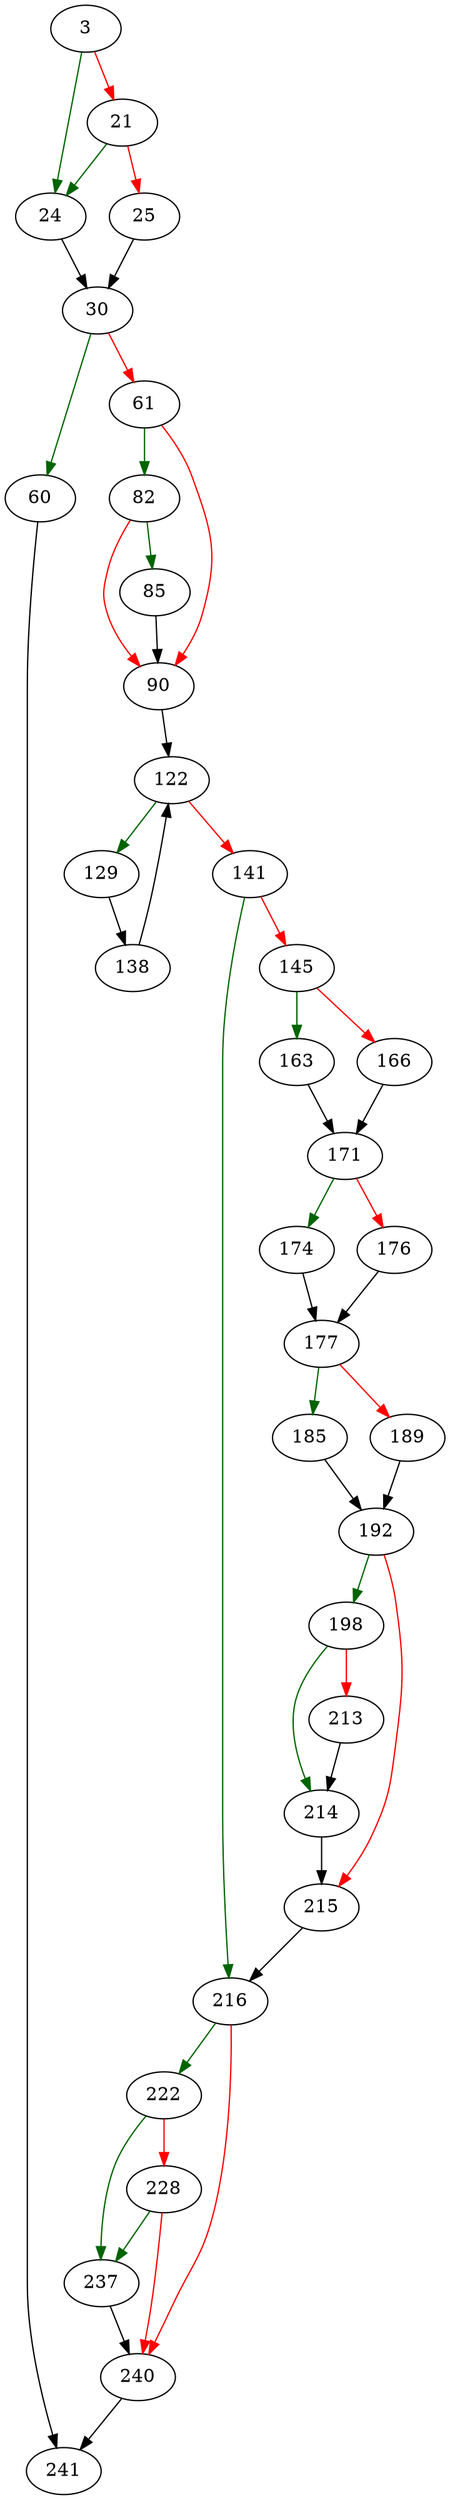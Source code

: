 strict digraph "sqlite3VdbeSorterInit" {
	// Node definitions.
	3 [entry=true];
	24;
	21;
	25;
	30;
	60;
	61;
	241;
	82;
	90;
	85;
	122;
	129;
	141;
	138;
	216;
	145;
	163;
	166;
	171;
	174;
	176;
	177;
	185;
	189;
	192;
	198;
	215;
	214;
	213;
	222;
	240;
	237;
	228;

	// Edge definitions.
	3 -> 24 [
		color=darkgreen
		cond=true
	];
	3 -> 21 [
		color=red
		cond=false
	];
	24 -> 30;
	21 -> 24 [
		color=darkgreen
		cond=true
	];
	21 -> 25 [
		color=red
		cond=false
	];
	25 -> 30;
	30 -> 60 [
		color=darkgreen
		cond=true
	];
	30 -> 61 [
		color=red
		cond=false
	];
	60 -> 241;
	61 -> 82 [
		color=darkgreen
		cond=true
	];
	61 -> 90 [
		color=red
		cond=false
	];
	82 -> 90 [
		color=red
		cond=false
	];
	82 -> 85 [
		color=darkgreen
		cond=true
	];
	90 -> 122;
	85 -> 90;
	122 -> 129 [
		color=darkgreen
		cond=true
	];
	122 -> 141 [
		color=red
		cond=false
	];
	129 -> 138;
	141 -> 216 [
		color=darkgreen
		cond=true
	];
	141 -> 145 [
		color=red
		cond=false
	];
	138 -> 122;
	216 -> 222 [
		color=darkgreen
		cond=true
	];
	216 -> 240 [
		color=red
		cond=false
	];
	145 -> 163 [
		color=darkgreen
		cond=true
	];
	145 -> 166 [
		color=red
		cond=false
	];
	163 -> 171;
	166 -> 171;
	171 -> 174 [
		color=darkgreen
		cond=true
	];
	171 -> 176 [
		color=red
		cond=false
	];
	174 -> 177;
	176 -> 177;
	177 -> 185 [
		color=darkgreen
		cond=true
	];
	177 -> 189 [
		color=red
		cond=false
	];
	185 -> 192;
	189 -> 192;
	192 -> 198 [
		color=darkgreen
		cond=true
	];
	192 -> 215 [
		color=red
		cond=false
	];
	198 -> 214 [
		color=darkgreen
		cond=true
	];
	198 -> 213 [
		color=red
		cond=false
	];
	215 -> 216;
	214 -> 215;
	213 -> 214;
	222 -> 237 [
		color=darkgreen
		cond=true
	];
	222 -> 228 [
		color=red
		cond=false
	];
	240 -> 241;
	237 -> 240;
	228 -> 240 [
		color=red
		cond=false
	];
	228 -> 237 [
		color=darkgreen
		cond=true
	];
}
